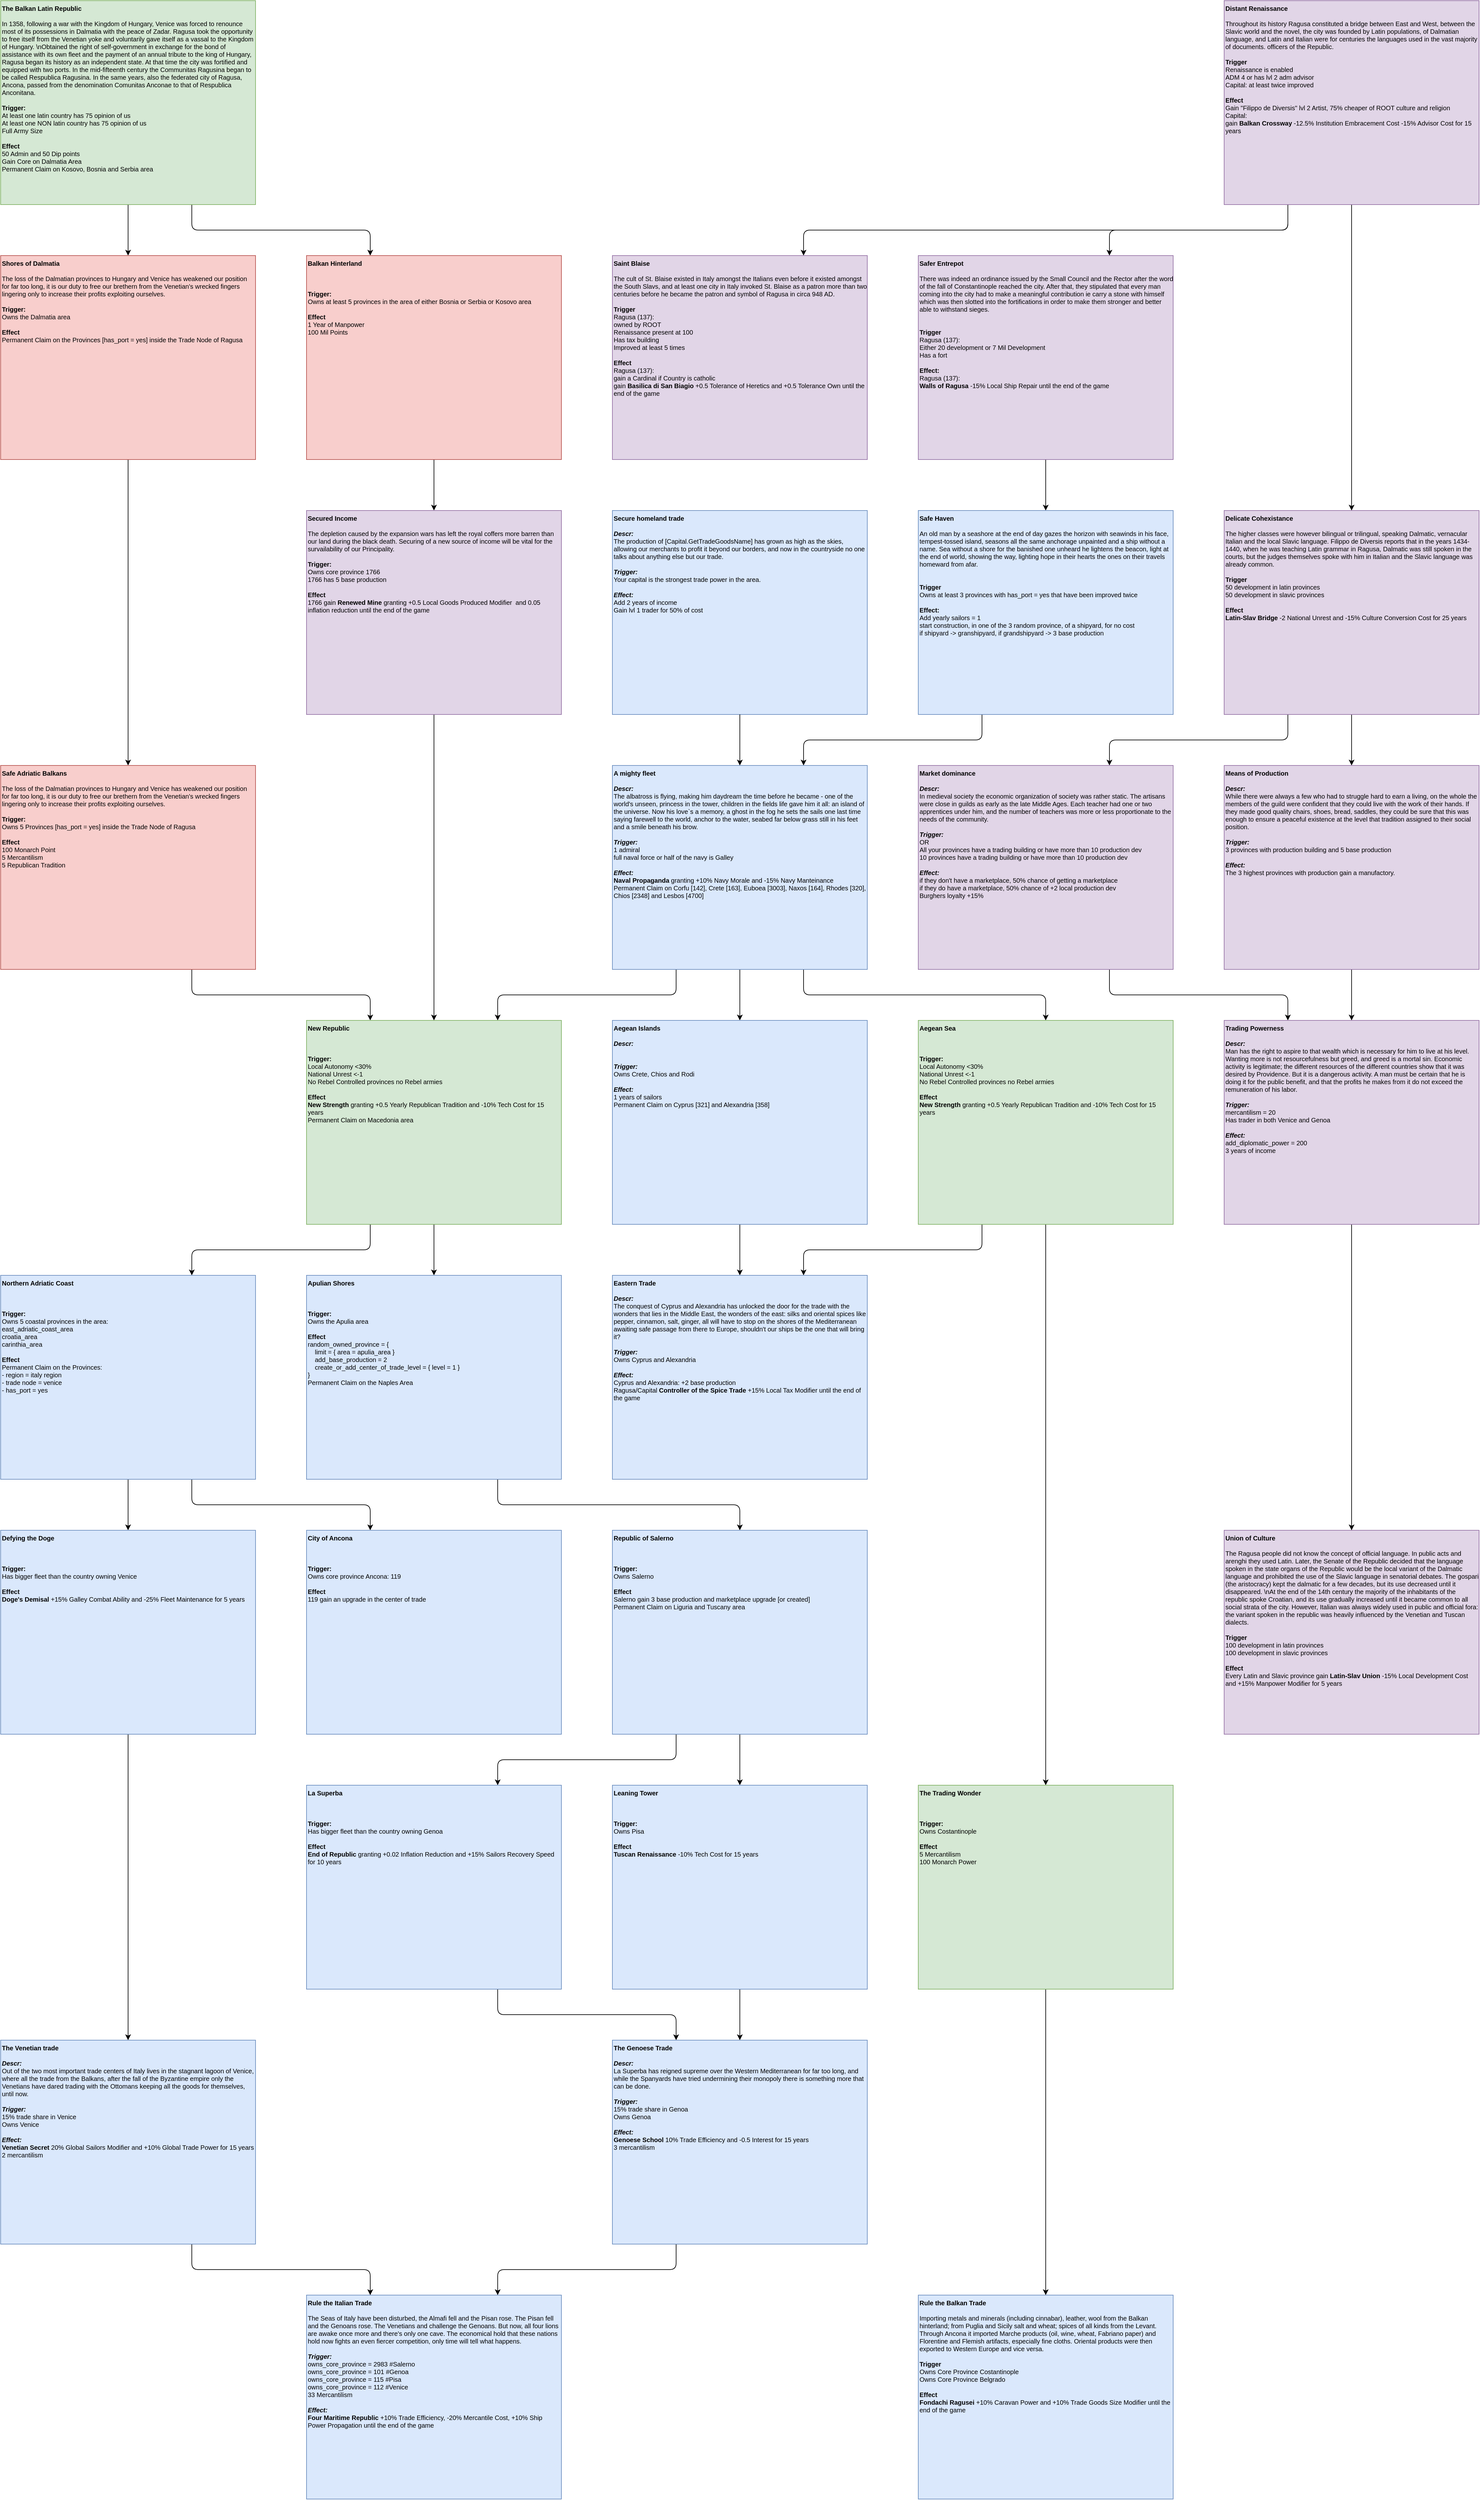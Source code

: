 <mxfile version="14.6.13" type="device"><diagram id="aIOY6IHniiyppu-EEEaJ" name="Page-1"><mxGraphModel dx="3591" dy="1174" grid="1" gridSize="10" guides="1" tooltips="1" connect="1" arrows="1" fold="1" page="1" pageScale="1" pageWidth="850" pageHeight="1100" math="0" shadow="0"><root><mxCell id="0"/><mxCell id="1" parent="0"/><mxCell id="qyjDgIftd9LyswFbz6y3-20" style="edgeStyle=orthogonalEdgeStyle;rounded=1;orthogonalLoop=1;jettySize=auto;html=1;exitX=0.75;exitY=1;exitDx=0;exitDy=0;entryX=0.25;entryY=0;entryDx=0;entryDy=0;" parent="1" source="EPGDnXqA8OE0TLrwl-Bn-1" target="qyjDgIftd9LyswFbz6y3-16" edge="1"><mxGeometry relative="1" as="geometry"/></mxCell><mxCell id="qyjDgIftd9LyswFbz6y3-22" value="" style="edgeStyle=orthogonalEdgeStyle;rounded=1;orthogonalLoop=1;jettySize=auto;html=1;" parent="1" source="EPGDnXqA8OE0TLrwl-Bn-1" target="qyjDgIftd9LyswFbz6y3-21" edge="1"><mxGeometry relative="1" as="geometry"/></mxCell><mxCell id="EPGDnXqA8OE0TLrwl-Bn-1" value="&lt;b style=&quot;font-size: 10px&quot;&gt;The Balkan Latin Republic&lt;br style=&quot;font-size: 10px&quot;&gt;&lt;/b&gt;&lt;br style=&quot;font-size: 10px&quot;&gt;&lt;div style=&quot;font-size: 10px&quot;&gt;In 1358, following a war with the Kingdom of Hungary, Venice was forced to renounce most of its possessions in Dalmatia with the peace of Zadar. Ragusa took the opportunity to free itself from the Venetian yoke and voluntarily gave itself as a vassal to the Kingdom of Hungary. \n&lt;span&gt;Obtained the right of self-government in exchange for the bond of assistance with its own fleet and the payment of an annual tribute to the king of Hungary, Ragusa began its history as an independent state. At that time the city was fortified and equipped with two ports. In the mid-fifteenth century the Communitas Ragusina began to be called Respublica Ragusina. In the same years, also the federated city of Ragusa, Ancona, passed from the denomination Comunitas Anconae to that of Respublica Anconitana.&lt;/span&gt;&lt;/div&gt;&lt;br style=&quot;font-size: 10px&quot;&gt;&lt;b style=&quot;font-size: 10px&quot;&gt;Trigger:&lt;/b&gt;&lt;br style=&quot;font-size: 10px&quot;&gt;At least one latin country has 75 opinion of us&lt;br style=&quot;font-size: 10px&quot;&gt;At least one NON latin country has 75 opinion of us&lt;br&gt;Full Army Size&lt;br&gt;&lt;br style=&quot;font-size: 10px&quot;&gt;&lt;b style=&quot;font-size: 10px&quot;&gt;Effect&lt;/b&gt;&lt;br style=&quot;font-size: 10px&quot;&gt;50 Admin and 50 Dip points&lt;br&gt;Gain Core on Dalmatia Area&lt;br&gt;Permanent Claim on Kosovo, Bosnia and Serbia area" style="rounded=0;whiteSpace=wrap;html=1;align=left;fillColor=#d5e8d4;strokeColor=#82b366;verticalAlign=top;fontSize=10;" parent="1" vertex="1"><mxGeometry width="400" height="320" as="geometry"/></mxCell><mxCell id="qyjDgIftd9LyswFbz6y3-8" value="" style="edgeStyle=orthogonalEdgeStyle;rounded=1;orthogonalLoop=1;jettySize=auto;html=1;" parent="1" source="EPGDnXqA8OE0TLrwl-Bn-21" target="qyjDgIftd9LyswFbz6y3-32" edge="1"><mxGeometry relative="1" as="geometry"/></mxCell><mxCell id="EPGDnXqA8OE0TLrwl-Bn-21" value="&lt;b style=&quot;font-size: 10px&quot;&gt;Safer Entrepot&lt;br style=&quot;font-size: 10px&quot;&gt;&lt;/b&gt;&lt;br style=&quot;font-size: 10px&quot;&gt;&lt;div&gt;There was indeed an ordinance issued by the Small Council and the Rector after the word of the fall of Constantinople reached the city. After that, they stipulated that every man coming into the city had to make a meaningful contribution ie carry a stone with himself which was then slotted into the fortifications in order to make them stronger and better able to withstand sieges.&lt;/div&gt;&lt;div&gt;&lt;br&gt;&lt;/div&gt;&lt;br style=&quot;font-size: 10px&quot;&gt;&lt;b style=&quot;font-size: 10px&quot;&gt;Trigger&lt;/b&gt;&lt;br style=&quot;font-size: 10px&quot;&gt;Ragusa (137):&lt;br style=&quot;font-size: 10px&quot;&gt;Either 20 development or 7 Mil Development&lt;br&gt;Has a fort&lt;br style=&quot;font-size: 10px&quot;&gt;&lt;br style=&quot;font-size: 10px&quot;&gt;&lt;b style=&quot;font-size: 10px&quot;&gt;Effect:&lt;/b&gt;&lt;br style=&quot;font-size: 10px&quot;&gt;Ragusa&amp;nbsp;(137):&amp;nbsp;&lt;br&gt;&lt;b&gt;Walls of Ragusa&lt;/b&gt;&amp;nbsp;-15% Local Ship Repair until the end of the game" style="rounded=0;whiteSpace=wrap;html=1;align=left;fillColor=#e1d5e7;strokeColor=#9673a6;verticalAlign=top;fontSize=10;" parent="1" vertex="1"><mxGeometry x="1440" y="400" width="400" height="320" as="geometry"/></mxCell><mxCell id="EPGDnXqA8OE0TLrwl-Bn-23" style="edgeStyle=orthogonalEdgeStyle;rounded=1;orthogonalLoop=1;jettySize=auto;html=1;exitX=0.25;exitY=1;exitDx=0;exitDy=0;entryX=0.75;entryY=0;entryDx=0;entryDy=0;" parent="1" source="EPGDnXqA8OE0TLrwl-Bn-22" target="EPGDnXqA8OE0TLrwl-Bn-21" edge="1"><mxGeometry relative="1" as="geometry"/></mxCell><mxCell id="qyjDgIftd9LyswFbz6y3-4" style="edgeStyle=orthogonalEdgeStyle;rounded=1;orthogonalLoop=1;jettySize=auto;html=1;exitX=0.25;exitY=1;exitDx=0;exitDy=0;entryX=0.75;entryY=0;entryDx=0;entryDy=0;" parent="1" source="EPGDnXqA8OE0TLrwl-Bn-22" target="qyjDgIftd9LyswFbz6y3-2" edge="1"><mxGeometry relative="1" as="geometry"/></mxCell><mxCell id="qyjDgIftd9LyswFbz6y3-6" value="" style="edgeStyle=orthogonalEdgeStyle;rounded=1;orthogonalLoop=1;jettySize=auto;html=1;" parent="1" source="EPGDnXqA8OE0TLrwl-Bn-22" target="qyjDgIftd9LyswFbz6y3-5" edge="1"><mxGeometry relative="1" as="geometry"/></mxCell><mxCell id="EPGDnXqA8OE0TLrwl-Bn-22" value="&lt;b style=&quot;font-size: 10px&quot;&gt;Distant Renaissance&lt;/b&gt;&lt;br style=&quot;font-size: 10px&quot;&gt;&lt;br style=&quot;font-size: 10px&quot;&gt;&lt;span class=&quot;VIiyi&quot; lang=&quot;en&quot;&gt;&lt;span class=&quot;JLqJ4b ChMk0b&quot;&gt;&lt;span&gt;Throughout its history Ragusa constituted a bridge between East and West, between the Slavic world and the novel, the city was founded by Latin populations, of Dalmatian language, and Latin and Italian were for centuries the languages used in the vast majority of documents.&lt;/span&gt;&lt;/span&gt; &lt;span class=&quot;JLqJ4b ChMk0b&quot;&gt;&lt;span&gt;officers of the Republic.&lt;/span&gt;&lt;/span&gt;&lt;/span&gt;&lt;br style=&quot;font-size: 10px&quot;&gt;&lt;br style=&quot;font-size: 10px&quot;&gt;&lt;b style=&quot;font-size: 10px&quot;&gt;Trigger&lt;/b&gt;&lt;br style=&quot;font-size: 10px&quot;&gt;Renaissance is enabled&lt;br&gt;ADM 4 or has lvl 2 adm advisor&lt;br&gt;Capital: at least twice improved&lt;br style=&quot;font-size: 10px&quot;&gt;&lt;br style=&quot;font-size: 10px&quot;&gt;&lt;b style=&quot;font-size: 10px&quot;&gt;Effect&lt;/b&gt;&lt;br style=&quot;font-size: 10px&quot;&gt;Gain &quot;Filippo de Diversis&quot; lvl 2 Artist, 75% cheaper of ROOT culture and religion&lt;br&gt;Capital:&lt;br&gt;gain &lt;b&gt;Balkan Crossway&lt;/b&gt; -12.5% Institution Embracement Cost -15% Advisor Cost for 15 years" style="rounded=0;whiteSpace=wrap;html=1;align=left;fillColor=#e1d5e7;strokeColor=#9673a6;verticalAlign=top;fontSize=10;" parent="1" vertex="1"><mxGeometry x="1920" width="400" height="320" as="geometry"/></mxCell><mxCell id="3HCpmpxHsUVCSfxJqkYr-24" style="edgeStyle=orthogonalEdgeStyle;rounded=1;orthogonalLoop=1;jettySize=auto;html=1;exitX=0.5;exitY=1;exitDx=0;exitDy=0;" parent="1" edge="1"><mxGeometry relative="1" as="geometry"><mxPoint x="2120" y="1520" as="sourcePoint"/></mxGeometry></mxCell><mxCell id="8p9amlowtGZ-UiPsNf59-4" style="edgeStyle=orthogonalEdgeStyle;rounded=1;orthogonalLoop=1;jettySize=auto;html=1;exitX=0.5;exitY=1;exitDx=0;exitDy=0;" parent="1" edge="1"><mxGeometry relative="1" as="geometry"><mxPoint x="2120" y="1920" as="sourcePoint"/></mxGeometry></mxCell><mxCell id="8p9amlowtGZ-UiPsNf59-9" value="&lt;b style=&quot;font-size: 10px&quot;&gt;Rule the Balkan Trade&lt;br style=&quot;font-size: 10px&quot;&gt;&lt;/b&gt;&lt;br&gt;&lt;span class=&quot;VIiyi&quot; lang=&quot;en&quot;&gt;&lt;span class=&quot;JLqJ4b ChMk0b&quot;&gt;&lt;span&gt;Importing metals and minerals (including cinnabar), leather, wool from the Balkan hinterland;&lt;/span&gt;&lt;/span&gt; &lt;span class=&quot;JLqJ4b ChMk0b&quot;&gt;&lt;span&gt;from Puglia and Sicily salt and wheat;&lt;/span&gt;&lt;/span&gt; &lt;span class=&quot;JLqJ4b ChMk0b&quot;&gt;&lt;span&gt;spices of all kinds from the Levant.&lt;/span&gt;&lt;/span&gt; &lt;span class=&quot;JLqJ4b ChMk0b&quot;&gt;&lt;span&gt;Through Ancona it imported Marche products (oil, wine, wheat, Fabriano paper) and Florentine and Flemish artifacts, especially fine cloths.&lt;/span&gt;&lt;/span&gt; &lt;span class=&quot;JLqJ4b ChMk0b&quot;&gt;&lt;span&gt;Oriental products were then exported to Western Europe and vice versa.&lt;/span&gt;&lt;/span&gt;&lt;/span&gt;&lt;br&gt;&lt;br style=&quot;font-size: 10px&quot;&gt;&lt;b style=&quot;font-size: 10px&quot;&gt;Trigger&lt;/b&gt;&lt;br style=&quot;font-size: 10px&quot;&gt;Owns Core Province Costantinople&lt;br&gt;Owns Core Province Belgrado&lt;br style=&quot;font-size: 10px&quot;&gt;&lt;br style=&quot;font-size: 10px&quot;&gt;&lt;b style=&quot;font-size: 10px&quot;&gt;Effect&lt;/b&gt;&lt;br style=&quot;font-size: 10px&quot;&gt;&lt;b&gt;Fondachi Ragusei&lt;/b&gt;&amp;nbsp;+10% Caravan Power and +10% Trade Goods Size Modifier until the end of the game" style="rounded=0;whiteSpace=wrap;html=1;align=left;fillColor=#dae8fc;strokeColor=#6c8ebf;verticalAlign=top;fontSize=10;" parent="1" vertex="1"><mxGeometry x="1440" y="3600" width="400" height="320" as="geometry"/></mxCell><mxCell id="qyjDgIftd9LyswFbz6y3-1" value="&lt;b&gt;Rule the Italian Trade&lt;/b&gt;&lt;b style=&quot;font-size: 10px&quot;&gt;&lt;br style=&quot;font-size: 10px&quot;&gt;&lt;/b&gt;&lt;br style=&quot;font-size: 10px&quot;&gt;The Seas of Italy have been disturbed, the Almafi fell and the Pisan rose. The Pisan fell and the Genoans rose. The Venetians and challenge the Genoans. But now, all four lions are awake once more and there's only one cave. The economical hold that these nations hold now fights an even fiercer competition, only time will tell what happens.&lt;br style=&quot;font-size: 10px&quot;&gt;&lt;br style=&quot;font-size: 10px&quot;&gt;&lt;b style=&quot;font-size: 10px&quot;&gt;&lt;i style=&quot;font-size: 10px&quot;&gt;Trigger:&lt;br style=&quot;font-size: 10px&quot;&gt;&lt;/i&gt;&lt;/b&gt;&lt;div&gt;owns_core_province = 2983 #Salerno&lt;/div&gt;&lt;div&gt;owns_core_province = 101 #Genoa&lt;/div&gt;&lt;div&gt;owns_core_province = 115 #Pisa&lt;/div&gt;&lt;div&gt;owns_core_province = 112 #Venice&lt;/div&gt;&lt;div&gt;33 Mercantilism&lt;/div&gt;&lt;br style=&quot;font-size: 10px&quot;&gt;&lt;b style=&quot;font-size: 10px&quot;&gt;&lt;i style=&quot;font-size: 10px&quot;&gt;Effect:&lt;br style=&quot;font-size: 10px&quot;&gt;&lt;/i&gt;&lt;/b&gt;&lt;b&gt;Four Maritime Republic&lt;/b&gt;&amp;nbsp;+10% Trade Efficiency, -20% Mercantile Cost, +10% Ship Power Propagation until the end of the game" style="rounded=0;whiteSpace=wrap;html=1;align=left;fillColor=#dae8fc;strokeColor=#6c8ebf;verticalAlign=top;fontSize=10;" parent="1" vertex="1"><mxGeometry x="480" y="3600" width="400" height="320" as="geometry"/></mxCell><mxCell id="qyjDgIftd9LyswFbz6y3-2" value="&lt;b&gt;Saint Blaise&lt;/b&gt;&lt;br style=&quot;font-size: 10px&quot;&gt;&lt;br style=&quot;font-size: 10px&quot;&gt;The cult of St. Blaise existed in Italy amongst the Italians even before it existed amongst the South Slavs, and at least one city in Italy invoked St. Blaise as a patron more than two centuries before he became the patron and symbol of Ragusa in circa 948 AD.&amp;nbsp;&lt;br style=&quot;font-size: 10px&quot;&gt;&lt;br style=&quot;font-size: 10px&quot;&gt;&lt;b style=&quot;font-size: 10px&quot;&gt;Trigger&lt;/b&gt;&lt;br style=&quot;font-size: 10px&quot;&gt;Ragusa&amp;nbsp;(137):&lt;br&gt;owned by ROOT&lt;br&gt;Renaissance present at 100&lt;br&gt;Has tax building&lt;br&gt;Improved at least 5 times&lt;br style=&quot;font-size: 10px&quot;&gt;&lt;br style=&quot;font-size: 10px&quot;&gt;&lt;b style=&quot;font-size: 10px&quot;&gt;Effect&lt;/b&gt;&lt;br style=&quot;font-size: 10px&quot;&gt;Ragusa (137):&lt;br&gt;gain a Cardinal if Country is catholic&lt;br&gt;gain &lt;b&gt;Basilica di San Biagio&lt;/b&gt;&amp;nbsp;+0.5 Tolerance of Heretics and +0.5 Tolerance Own until the end of the game" style="rounded=0;whiteSpace=wrap;html=1;align=left;fillColor=#e1d5e7;strokeColor=#9673a6;verticalAlign=top;fontSize=10;" parent="1" vertex="1"><mxGeometry x="960" y="400" width="400" height="320" as="geometry"/></mxCell><mxCell id="qyjDgIftd9LyswFbz6y3-19" value="" style="edgeStyle=orthogonalEdgeStyle;rounded=1;orthogonalLoop=1;jettySize=auto;html=1;" parent="1" source="qyjDgIftd9LyswFbz6y3-5" target="qyjDgIftd9LyswFbz6y3-55" edge="1"><mxGeometry relative="1" as="geometry"><mxPoint x="2120" y="1420" as="targetPoint"/></mxGeometry></mxCell><mxCell id="qyjDgIftd9LyswFbz6y3-52" value="" style="edgeStyle=orthogonalEdgeStyle;rounded=1;orthogonalLoop=1;jettySize=auto;html=1;fontSize=10;exitX=0.25;exitY=1;exitDx=0;exitDy=0;entryX=0.75;entryY=0;entryDx=0;entryDy=0;" parent="1" source="qyjDgIftd9LyswFbz6y3-5" target="qyjDgIftd9LyswFbz6y3-51" edge="1"><mxGeometry relative="1" as="geometry"/></mxCell><mxCell id="qyjDgIftd9LyswFbz6y3-5" value="&lt;b style=&quot;font-size: 10px&quot;&gt;Delicate Cohexistance&lt;/b&gt;&lt;br style=&quot;font-size: 10px&quot;&gt;&lt;br style=&quot;font-size: 10px&quot;&gt;The higher classes were however bilingual or trilingual, speaking Dalmatic, vernacular Italian and the local Slavic language. Filippo de Diversis reports that in the years 1434-1440, when he was teaching Latin grammar in Ragusa, Dalmatic was still spoken in the courts, but the judges themselves spoke with him in Italian and the Slavic language was already common.&amp;nbsp;&lt;br style=&quot;font-size: 10px&quot;&gt;&lt;br style=&quot;font-size: 10px&quot;&gt;&lt;b style=&quot;font-size: 10px&quot;&gt;Trigger&lt;/b&gt;&lt;br style=&quot;font-size: 10px&quot;&gt;50 development in latin provinces&lt;br&gt;50 development in slavic provinces&lt;br style=&quot;font-size: 10px&quot;&gt;&lt;br style=&quot;font-size: 10px&quot;&gt;&lt;b style=&quot;font-size: 10px&quot;&gt;Effect&lt;/b&gt;&lt;br style=&quot;font-size: 10px&quot;&gt;&lt;b&gt;Latin-Slav&amp;nbsp;Bridge&lt;/b&gt; -2 National Unrest and -15% Culture Conversion Cost for 25 years" style="rounded=0;whiteSpace=wrap;html=1;align=left;fillColor=#e1d5e7;strokeColor=#9673a6;verticalAlign=top;fontSize=10;" parent="1" vertex="1"><mxGeometry x="1920" y="800" width="400" height="320" as="geometry"/></mxCell><mxCell id="qyjDgIftd9LyswFbz6y3-14" style="edgeStyle=orthogonalEdgeStyle;rounded=1;orthogonalLoop=1;jettySize=auto;html=1;exitX=0.25;exitY=1;exitDx=0;exitDy=0;entryX=0.75;entryY=0;entryDx=0;entryDy=0;" parent="1" source="qyjDgIftd9LyswFbz6y3-32" target="qyjDgIftd9LyswFbz6y3-11" edge="1"><mxGeometry relative="1" as="geometry"/></mxCell><mxCell id="qyjDgIftd9LyswFbz6y3-7" value="&lt;div align=&quot;left&quot;&gt;&lt;b&gt;Secure homeland trade&lt;br&gt;&lt;/b&gt;&lt;br&gt;&lt;i style=&quot;font-weight: bold&quot;&gt;Descr:&lt;/i&gt;&lt;br&gt;The production of [Capital.GetTradeGoodsName] has grown as high as the skies, allowing our merchants to profit it beyond our borders, and now in the countryside no one talks about anything else but our trade.&lt;br&gt;&lt;br&gt;&lt;i style=&quot;font-weight: bold&quot;&gt;Trigger:&amp;nbsp;&lt;/i&gt;&lt;b&gt;&lt;i&gt;&lt;br&gt;&lt;/i&gt;&lt;/b&gt;&lt;div&gt;Your capital is the strongest trade power in the area.&lt;/div&gt;&lt;div&gt;&lt;br&gt;&lt;/div&gt;&lt;div&gt;&lt;b&gt;&lt;i&gt;Effect:&lt;/i&gt;&lt;/b&gt;&lt;/div&gt;&lt;div&gt;Add 2 years of income&lt;/div&gt;&lt;div&gt;Gain lvl 1 trader for 50% of cost&lt;/div&gt;&lt;/div&gt;" style="rounded=0;whiteSpace=wrap;html=1;align=left;fillColor=#dae8fc;strokeColor=#6c8ebf;verticalAlign=top;fontSize=10;" parent="1" vertex="1"><mxGeometry x="960" y="800" width="400" height="320" as="geometry"/></mxCell><mxCell id="qyjDgIftd9LyswFbz6y3-28" style="edgeStyle=orthogonalEdgeStyle;rounded=1;orthogonalLoop=1;jettySize=auto;html=1;exitX=0.25;exitY=1;exitDx=0;exitDy=0;entryX=0.75;entryY=0;entryDx=0;entryDy=0;" parent="1" source="qyjDgIftd9LyswFbz6y3-11" target="qyjDgIftd9LyswFbz6y3-25" edge="1"><mxGeometry relative="1" as="geometry"/></mxCell><mxCell id="WyWyEvz7r1lvP5blCHOC-2" value="" style="edgeStyle=orthogonalEdgeStyle;rounded=1;orthogonalLoop=1;jettySize=auto;html=1;exitX=0.75;exitY=1;exitDx=0;exitDy=0;" parent="1" source="qyjDgIftd9LyswFbz6y3-11" target="qyjDgIftd9LyswFbz6y3-46" edge="1"><mxGeometry relative="1" as="geometry"/></mxCell><mxCell id="WyWyEvz7r1lvP5blCHOC-4" style="edgeStyle=orthogonalEdgeStyle;rounded=1;orthogonalLoop=1;jettySize=auto;html=1;exitX=0.5;exitY=1;exitDx=0;exitDy=0;" parent="1" source="qyjDgIftd9LyswFbz6y3-11" target="WyWyEvz7r1lvP5blCHOC-1" edge="1"><mxGeometry relative="1" as="geometry"/></mxCell><mxCell id="qyjDgIftd9LyswFbz6y3-11" value="&lt;div align=&quot;left&quot;&gt;&lt;b&gt;A mighty fleet&lt;/b&gt;&lt;/div&gt;&lt;div align=&quot;left&quot;&gt;&lt;b&gt;&lt;i&gt;&lt;br&gt;Descr:&lt;br&gt;&lt;/i&gt;&lt;/b&gt;The albatross is flying, making him daydream the time before he became - one of the world's unseen, princess in the tower, children in the fields life gave him it all: an island of the universe.&amp;nbsp;Now his love`s a memory, a ghost in the fog he sets the sails one last time saying farewell to the world, anchor to the water, seabed far below grass still in his feet and a smile beneath his brow.&lt;/div&gt;&lt;div align=&quot;left&quot;&gt;&lt;span style=&quot;font-weight: bold&quot;&gt;&lt;span style=&quot;font-weight: 400&quot;&gt;&lt;br&gt;&lt;/span&gt;&lt;i&gt;Trigger:&amp;nbsp;&lt;/i&gt;&lt;/span&gt;&lt;b&gt;&lt;i&gt;&lt;br&gt;&lt;/i&gt;&lt;/b&gt;&lt;div&gt;1 admiral&lt;/div&gt;&lt;div&gt;full naval force or half of the navy is Galley&lt;/div&gt;&lt;div&gt;&lt;br&gt;&lt;/div&gt;&lt;div&gt;&lt;b&gt;&lt;i&gt;Effect:&lt;/i&gt;&lt;/b&gt;&lt;/div&gt;&lt;/div&gt;&lt;div align=&quot;left&quot;&gt;&lt;b&gt;Naval Propaganda&lt;/b&gt;&amp;nbsp;granting +10% Navy Morale and -15% Navy Manteinance&lt;/div&gt;&lt;div align=&quot;left&quot;&gt;Permanent Claim on Corfu [142], Crete [163], Euboea [3003], Naxos [164], Rhodes [320], Chios [2348] and Lesbos [4700]&lt;/div&gt;" style="rounded=0;whiteSpace=wrap;html=1;align=left;fillColor=#dae8fc;strokeColor=#6c8ebf;verticalAlign=top;fontSize=10;" parent="1" vertex="1"><mxGeometry x="960" y="1200" width="400" height="320" as="geometry"/></mxCell><mxCell id="qyjDgIftd9LyswFbz6y3-30" value="" style="edgeStyle=orthogonalEdgeStyle;rounded=1;orthogonalLoop=1;jettySize=auto;html=1;" parent="1" source="qyjDgIftd9LyswFbz6y3-16" target="qyjDgIftd9LyswFbz6y3-43" edge="1"><mxGeometry relative="1" as="geometry"/></mxCell><mxCell id="qyjDgIftd9LyswFbz6y3-16" value="&lt;b style=&quot;font-size: 10px&quot;&gt;Balkan Hinterland&lt;br style=&quot;font-size: 10px&quot;&gt;&lt;/b&gt;&lt;br style=&quot;font-size: 10px&quot;&gt;&lt;div style=&quot;font-size: 10px&quot;&gt;&lt;br&gt;&lt;/div&gt;&lt;br style=&quot;font-size: 10px&quot;&gt;&lt;b style=&quot;font-size: 10px&quot;&gt;Trigger:&lt;/b&gt;&lt;br style=&quot;font-size: 10px&quot;&gt;Owns at least 5 provinces in the area of either Bosnia or Serbia or Kosovo area&lt;br&gt;&lt;br style=&quot;font-size: 10px&quot;&gt;&lt;b style=&quot;font-size: 10px&quot;&gt;Effect&lt;br&gt;&lt;/b&gt;1 Year of Manpower&lt;br&gt;100 Mil Points" style="rounded=0;whiteSpace=wrap;html=1;align=left;fillColor=#f8cecc;strokeColor=#b85450;verticalAlign=top;fontSize=10;" parent="1" vertex="1"><mxGeometry x="480" y="400" width="400" height="320" as="geometry"/></mxCell><mxCell id="qyjDgIftd9LyswFbz6y3-18" value="&lt;b style=&quot;font-size: 10px&quot;&gt;Union of Culture&lt;/b&gt;&lt;br style=&quot;font-size: 10px&quot;&gt;&lt;br style=&quot;font-size: 10px&quot;&gt;The Ragusa people did not know the concept of official language. In public acts and arenghi they used Latin. Later, the Senate of the Republic decided that the language spoken in the state organs of the Republic would be the local variant of the Dalmatic language and prohibited the use of the Slavic language in senatorial debates. The gospari (the aristocracy) kept the dalmatic for a few decades, but its use decreased until it disappeared. \nAt the end of the 14th century the majority of the inhabitants of the republic spoke Croatian, and its use gradually increased until it became common to all social strata of the city. However, Italian was always widely used in public and official fora: the variant spoken in the republic was heavily influenced by the Venetian and Tuscan dialects.&amp;nbsp;&amp;nbsp;&lt;br style=&quot;font-size: 10px&quot;&gt;&lt;br style=&quot;font-size: 10px&quot;&gt;&lt;b style=&quot;font-size: 10px&quot;&gt;Trigger&lt;/b&gt;&lt;br style=&quot;font-size: 10px&quot;&gt;100 development in latin provinces&lt;br&gt;100 development in slavic provinces&lt;br style=&quot;font-size: 10px&quot;&gt;&lt;br style=&quot;font-size: 10px&quot;&gt;&lt;b style=&quot;font-size: 10px&quot;&gt;Effect&lt;/b&gt;&lt;br style=&quot;font-size: 10px&quot;&gt;Every Latin and Slavic province gain&amp;nbsp;&lt;b&gt;Latin-Slav Union&lt;/b&gt;&amp;nbsp;-15% Local Development Cost and +15% Manpower Modifier for 5 years" style="rounded=0;whiteSpace=wrap;html=1;align=left;fillColor=#e1d5e7;strokeColor=#9673a6;verticalAlign=top;fontSize=10;" parent="1" vertex="1"><mxGeometry x="1920" y="2400" width="400" height="320" as="geometry"/></mxCell><mxCell id="qyjDgIftd9LyswFbz6y3-24" value="" style="edgeStyle=orthogonalEdgeStyle;rounded=1;orthogonalLoop=1;jettySize=auto;html=1;" parent="1" source="qyjDgIftd9LyswFbz6y3-21" target="qyjDgIftd9LyswFbz6y3-23" edge="1"><mxGeometry relative="1" as="geometry"/></mxCell><mxCell id="qyjDgIftd9LyswFbz6y3-21" value="&lt;b style=&quot;font-size: 10px&quot;&gt;Shores of Dalmatia&lt;br style=&quot;font-size: 10px&quot;&gt;&lt;/b&gt;&lt;br style=&quot;font-size: 10px&quot;&gt;&lt;div style=&quot;font-size: 10px&quot;&gt;The loss of the Dalmatian provinces to Hungary and Venice has weakened our position for far too long, it is our duty to free our brethern from the Venetian's wrecked fingers lingering only to increase their profits exploiting ourselves.&lt;/div&gt;&lt;br style=&quot;font-size: 10px&quot;&gt;&lt;b style=&quot;font-size: 10px&quot;&gt;Trigger:&lt;/b&gt;&lt;br style=&quot;font-size: 10px&quot;&gt;Owns the Dalmatia area&lt;br&gt;&lt;br style=&quot;font-size: 10px&quot;&gt;&lt;b style=&quot;font-size: 10px&quot;&gt;Effect&lt;/b&gt;&lt;br style=&quot;font-size: 10px&quot;&gt;Permanent Claim on the Provinces [has_port = yes] inside the Trade Node of Ragusa&amp;nbsp;" style="rounded=0;whiteSpace=wrap;html=1;align=left;fillColor=#f8cecc;strokeColor=#b85450;verticalAlign=top;fontSize=10;" parent="1" vertex="1"><mxGeometry y="400" width="400" height="320" as="geometry"/></mxCell><mxCell id="qyjDgIftd9LyswFbz6y3-27" style="edgeStyle=orthogonalEdgeStyle;rounded=1;orthogonalLoop=1;jettySize=auto;html=1;exitX=0.75;exitY=1;exitDx=0;exitDy=0;entryX=0.25;entryY=0;entryDx=0;entryDy=0;" parent="1" source="qyjDgIftd9LyswFbz6y3-23" target="qyjDgIftd9LyswFbz6y3-25" edge="1"><mxGeometry relative="1" as="geometry"/></mxCell><mxCell id="qyjDgIftd9LyswFbz6y3-23" value="&lt;b style=&quot;font-size: 10px&quot;&gt;Safe Adriatic Balkans&lt;br style=&quot;font-size: 10px&quot;&gt;&lt;/b&gt;&lt;br style=&quot;font-size: 10px&quot;&gt;&lt;div style=&quot;font-size: 10px&quot;&gt;The loss of the Dalmatian provinces to Hungary and Venice has weakened our position for far too long, it is our duty to free our brethern from the Venetian's wrecked fingers lingering only to increase their profits exploiting ourselves.&lt;/div&gt;&lt;br style=&quot;font-size: 10px&quot;&gt;&lt;b style=&quot;font-size: 10px&quot;&gt;Trigger:&lt;/b&gt;&lt;br style=&quot;font-size: 10px&quot;&gt;Owns 5 Provinces [has_port = yes] inside the Trade Node of Ragusa&amp;nbsp;&lt;br&gt;&lt;br style=&quot;font-size: 10px&quot;&gt;&lt;b style=&quot;font-size: 10px&quot;&gt;Effect&lt;/b&gt;&lt;br style=&quot;font-size: 10px&quot;&gt;100 Monarch Point&lt;br&gt;5 Mercantilism&lt;br&gt;5 Republican Tradition" style="rounded=0;whiteSpace=wrap;html=1;align=left;fillColor=#f8cecc;strokeColor=#b85450;verticalAlign=top;fontSize=10;" parent="1" vertex="1"><mxGeometry y="1200" width="400" height="320" as="geometry"/></mxCell><mxCell id="qyjDgIftd9LyswFbz6y3-64" value="" style="edgeStyle=orthogonalEdgeStyle;rounded=1;orthogonalLoop=1;jettySize=auto;html=1;fontSize=10;exitX=0.25;exitY=1;exitDx=0;exitDy=0;entryX=0.75;entryY=0;entryDx=0;entryDy=0;" parent="1" source="qyjDgIftd9LyswFbz6y3-25" target="qyjDgIftd9LyswFbz6y3-63" edge="1"><mxGeometry relative="1" as="geometry"><mxPoint x="250" y="1940" as="targetPoint"/></mxGeometry></mxCell><mxCell id="WyWyEvz7r1lvP5blCHOC-3" style="edgeStyle=orthogonalEdgeStyle;rounded=1;orthogonalLoop=1;jettySize=auto;html=1;exitX=0.5;exitY=1;exitDx=0;exitDy=0;" parent="1" source="qyjDgIftd9LyswFbz6y3-25" target="qyjDgIftd9LyswFbz6y3-65" edge="1"><mxGeometry relative="1" as="geometry"/></mxCell><mxCell id="qyjDgIftd9LyswFbz6y3-25" value="&lt;b style=&quot;font-size: 10px&quot;&gt;New Republic&lt;br style=&quot;font-size: 10px&quot;&gt;&lt;/b&gt;&lt;br style=&quot;font-size: 10px&quot;&gt;&lt;div style=&quot;font-size: 10px&quot;&gt;&lt;br&gt;&lt;/div&gt;&lt;br style=&quot;font-size: 10px&quot;&gt;&lt;b style=&quot;font-size: 10px&quot;&gt;Trigger:&lt;/b&gt;&lt;br style=&quot;font-size: 10px&quot;&gt;Local Autonomy &amp;lt;30%&lt;br&gt;National Unrest &amp;lt;-1&lt;br&gt;No Rebel Controlled provinces no Rebel armies&lt;br&gt;&lt;br style=&quot;font-size: 10px&quot;&gt;&lt;b style=&quot;font-size: 10px&quot;&gt;Effect&lt;/b&gt;&lt;br style=&quot;font-size: 10px&quot;&gt;&lt;b&gt;New Strength&lt;/b&gt;&amp;nbsp;granting +0.5 Yearly Republican Tradition and -10% Tech Cost for 15 years&lt;br&gt;Permanent Claim on Macedonia area" style="rounded=0;whiteSpace=wrap;html=1;align=left;fillColor=#d5e8d4;strokeColor=#82b366;verticalAlign=top;fontSize=10;" parent="1" vertex="1"><mxGeometry x="480" y="1600" width="400" height="320" as="geometry"/></mxCell><mxCell id="qyjDgIftd9LyswFbz6y3-31" style="edgeStyle=orthogonalEdgeStyle;rounded=1;orthogonalLoop=1;jettySize=auto;html=1;" parent="1" source="qyjDgIftd9LyswFbz6y3-43" target="qyjDgIftd9LyswFbz6y3-25" edge="1"><mxGeometry relative="1" as="geometry"/></mxCell><mxCell id="qyjDgIftd9LyswFbz6y3-33" style="edgeStyle=orthogonalEdgeStyle;rounded=1;orthogonalLoop=1;jettySize=auto;html=1;" parent="1" source="qyjDgIftd9LyswFbz6y3-7" target="qyjDgIftd9LyswFbz6y3-11" edge="1"><mxGeometry relative="1" as="geometry"/></mxCell><mxCell id="qyjDgIftd9LyswFbz6y3-32" value="&lt;b style=&quot;font-size: 10px&quot;&gt;Safe Haven&lt;br style=&quot;font-size: 10px&quot;&gt;&lt;/b&gt;&lt;br style=&quot;font-size: 10px&quot;&gt;&lt;div&gt;An old man by a seashore at the end of day gazes the horizon with seawinds in his face, tempest-tossed island, seasons all the same anchorage unpainted and a ship without a name. Sea without a shore for the banished one unheard he lightens the beacon, light at the end of world, showing the way, lighting hope in their hearts the ones on their travels homeward from afar.&lt;br&gt;&lt;/div&gt;&lt;div&gt;&lt;br&gt;&lt;/div&gt;&lt;br style=&quot;font-size: 10px&quot;&gt;&lt;b style=&quot;font-size: 10px&quot;&gt;Trigger&lt;/b&gt;&lt;br style=&quot;font-size: 10px&quot;&gt;Owns at least 3 provinces with has_port = yes that have been improved twice&lt;br style=&quot;font-size: 10px&quot;&gt;&lt;br style=&quot;font-size: 10px&quot;&gt;&lt;b style=&quot;font-size: 10px&quot;&gt;Effect:&lt;/b&gt;&lt;br style=&quot;font-size: 10px&quot;&gt;&lt;div align=&quot;left&quot;&gt;Add yearly sailors = 1&lt;/div&gt;&lt;div align=&quot;left&quot;&gt;start construction, in one of the 3 random province, of a shipyard, for no cost&lt;/div&gt;&lt;div align=&quot;left&quot;&gt;if shipyard -&amp;gt; granshipyard, if grandshipyard -&amp;gt; 3 base production&lt;/div&gt;" style="rounded=0;whiteSpace=wrap;html=1;align=left;fillColor=#dae8fc;strokeColor=#6c8ebf;verticalAlign=top;fontSize=10;" parent="1" vertex="1"><mxGeometry x="1440" y="800" width="400" height="320" as="geometry"/></mxCell><mxCell id="qyjDgIftd9LyswFbz6y3-35" style="edgeStyle=orthogonalEdgeStyle;rounded=1;orthogonalLoop=1;jettySize=auto;html=1;exitX=0.25;exitY=1;exitDx=0;exitDy=0;entryX=0.75;entryY=0;entryDx=0;entryDy=0;" parent="1" source="qyjDgIftd9LyswFbz6y3-36" target="qyjDgIftd9LyswFbz6y3-1" edge="1"><mxGeometry relative="1" as="geometry"><mxPoint x="780" y="3200" as="targetPoint"/></mxGeometry></mxCell><mxCell id="qyjDgIftd9LyswFbz6y3-36" value="&lt;b style=&quot;font-size: 10px&quot;&gt;The Genoese Trade&lt;br style=&quot;font-size: 10px&quot;&gt;&lt;/b&gt;&lt;span style=&quot;font-size: 10px&quot;&gt;&lt;span style=&quot;font-size: 10px&quot;&gt;&lt;br style=&quot;font-size: 10px&quot;&gt;&lt;b style=&quot;font-style: italic&quot;&gt;Descr:&lt;/b&gt;&lt;br style=&quot;font-size: 10px&quot;&gt;La Superba has reigned supreme over the Western Mediterranean for far too long, and while the Spanyards have tried undermining their monopoly there is something more that can be done.&lt;br&gt;&lt;br style=&quot;font-size: 10px&quot;&gt;&lt;b style=&quot;font-style: italic&quot;&gt;Trigger:&amp;nbsp;&lt;/b&gt;&lt;/span&gt;&lt;/span&gt;&lt;b style=&quot;font-size: 10px&quot;&gt;&lt;i style=&quot;font-size: 10px&quot;&gt;&lt;br style=&quot;font-size: 10px&quot;&gt;&lt;/i&gt;&lt;/b&gt;&lt;div style=&quot;font-size: 10px&quot;&gt;15% trade share in Genoa&lt;/div&gt;&lt;div style=&quot;font-size: 10px&quot;&gt;Owns Genoa&lt;/div&gt;&lt;div style=&quot;font-size: 10px&quot;&gt;&lt;br&gt;&lt;/div&gt;&lt;div style=&quot;font-size: 10px&quot;&gt;&lt;b style=&quot;font-size: 10px&quot;&gt;&lt;i style=&quot;font-size: 10px&quot;&gt;Effect:&lt;/i&gt;&lt;/b&gt;&lt;/div&gt;&lt;div style=&quot;font-size: 10px&quot;&gt;&lt;span style=&quot;font-size: 10px&quot;&gt;&lt;span style=&quot;font-size: 10px&quot;&gt;&lt;b&gt;Genoese School&lt;/b&gt;&amp;nbsp;10% Trade Efficiency and -0.5 Interest for 15 years&lt;/span&gt;&lt;/span&gt;&lt;/div&gt;&lt;div style=&quot;font-size: 10px&quot;&gt;&lt;span style=&quot;font-size: 10px&quot;&gt;&lt;span style=&quot;font-size: 10px&quot;&gt;3 mercantilism&lt;/span&gt;&lt;/span&gt;&lt;/div&gt;" style="rounded=0;whiteSpace=wrap;html=1;align=left;fontSize=10;fillColor=#dae8fc;strokeColor=#6c8ebf;fontColor=#000000;verticalAlign=top;" parent="1" vertex="1"><mxGeometry x="960" y="3200" width="400" height="320" as="geometry"/></mxCell><mxCell id="qyjDgIftd9LyswFbz6y3-39" style="edgeStyle=orthogonalEdgeStyle;rounded=1;orthogonalLoop=1;jettySize=auto;html=1;exitX=0.75;exitY=1;exitDx=0;exitDy=0;entryX=0.25;entryY=0;entryDx=0;entryDy=0;" parent="1" source="qyjDgIftd9LyswFbz6y3-40" target="qyjDgIftd9LyswFbz6y3-1" edge="1"><mxGeometry relative="1" as="geometry"><mxPoint x="580" y="3200" as="targetPoint"/></mxGeometry></mxCell><mxCell id="qyjDgIftd9LyswFbz6y3-40" value="&lt;b style=&quot;font-size: 10px&quot;&gt;The Venetian trade&lt;br style=&quot;font-size: 10px&quot;&gt;&lt;/b&gt;&lt;span style=&quot;font-size: 10px&quot;&gt;&lt;span style=&quot;font-size: 10px&quot;&gt;&lt;br style=&quot;font-size: 10px&quot;&gt;&lt;i style=&quot;font-weight: bold&quot;&gt;Descr:&lt;/i&gt;&lt;br style=&quot;font-size: 10px&quot;&gt;Out of the two most important trade centers of Italy lives in the stagnant lagoon of Venice, where all the trade from the Balkans, after the fall of the Byzantine empire only the Venetians have dared trading with the Ottomans keeping all the goods for themselves, until now.&lt;br&gt;&lt;br style=&quot;font-size: 10px&quot;&gt;&lt;i style=&quot;font-weight: bold&quot;&gt;Trigger:&amp;nbsp;&lt;/i&gt;&lt;/span&gt;&lt;/span&gt;&lt;b style=&quot;font-size: 10px&quot;&gt;&lt;i style=&quot;font-size: 10px&quot;&gt;&lt;br style=&quot;font-size: 10px&quot;&gt;&lt;/i&gt;&lt;/b&gt;&lt;div style=&quot;font-size: 10px&quot;&gt;15% trade share in Venice&lt;/div&gt;&lt;div style=&quot;font-size: 10px&quot;&gt;Owns Venice&lt;/div&gt;&lt;div style=&quot;font-size: 10px&quot;&gt;&lt;br&gt;&lt;/div&gt;&lt;div style=&quot;font-size: 10px&quot;&gt;&lt;b style=&quot;font-size: 10px&quot;&gt;&lt;i style=&quot;font-size: 10px&quot;&gt;Effect:&lt;/i&gt;&lt;/b&gt;&lt;/div&gt;&lt;div style=&quot;font-size: 10px&quot;&gt;&lt;b&gt;Venetian Secret&lt;/b&gt;&amp;nbsp;20% Global Sailors Modifier and +10% Global Trade Power for 15 years&lt;/div&gt;&lt;div style=&quot;font-size: 10px&quot;&gt;2 mercantilism&lt;br&gt;&lt;/div&gt;" style="rounded=0;whiteSpace=wrap;html=1;align=left;fontSize=10;fillColor=#dae8fc;strokeColor=#6c8ebf;fontColor=#000000;verticalAlign=top;" parent="1" vertex="1"><mxGeometry y="3200" width="400" height="320" as="geometry"/></mxCell><mxCell id="qyjDgIftd9LyswFbz6y3-43" value="&lt;b style=&quot;font-size: 10px;&quot;&gt;Secured Income&lt;/b&gt;&lt;br style=&quot;font-size: 10px;&quot;&gt;&lt;br style=&quot;font-size: 10px;&quot;&gt;The depletion caused by the expansion wars has left the royal coffers more barren than our land during the black death. Securing of a new source of income will be vital for the survailability of our Principality.&lt;br style=&quot;font-size: 10px;&quot;&gt;&lt;br style=&quot;font-size: 10px;&quot;&gt;&lt;b style=&quot;font-size: 10px;&quot;&gt;Trigger:&lt;/b&gt;&lt;br style=&quot;font-size: 10px;&quot;&gt;Owns core province 1766&lt;br style=&quot;font-size: 10px;&quot;&gt;1766 has 5 base production&lt;br style=&quot;font-size: 10px;&quot;&gt;&lt;br style=&quot;font-size: 10px;&quot;&gt;&lt;span style=&quot;font-size: 10px;&quot;&gt;&lt;b style=&quot;font-size: 10px;&quot;&gt;Effect&lt;/b&gt;&lt;br style=&quot;font-size: 10px;&quot;&gt;1766 gain &lt;b style=&quot;font-size: 10px;&quot;&gt;Renewed Mine&lt;/b&gt;&amp;nbsp;granting +0.5 Local Goods Produced Modifier&amp;nbsp; and 0.05 inflation reduction until the end of the game&lt;br style=&quot;font-size: 10px;&quot;&gt;&lt;/span&gt;" style="rounded=0;whiteSpace=wrap;html=1;align=left;fillColor=#e1d5e7;strokeColor=#9673a6;verticalAlign=top;fontSize=10;" parent="1" vertex="1"><mxGeometry x="480" y="800" width="400" height="320" as="geometry"/></mxCell><mxCell id="qyjDgIftd9LyswFbz6y3-49" value="" style="edgeStyle=orthogonalEdgeStyle;rounded=1;orthogonalLoop=1;jettySize=auto;html=1;fontSize=10;" parent="1" source="qyjDgIftd9LyswFbz6y3-46" target="qyjDgIftd9LyswFbz6y3-48" edge="1"><mxGeometry relative="1" as="geometry"/></mxCell><mxCell id="WyWyEvz7r1lvP5blCHOC-7" style="edgeStyle=orthogonalEdgeStyle;rounded=1;orthogonalLoop=1;jettySize=auto;html=1;exitX=0.25;exitY=1;exitDx=0;exitDy=0;entryX=0.75;entryY=0;entryDx=0;entryDy=0;" parent="1" source="qyjDgIftd9LyswFbz6y3-46" target="WyWyEvz7r1lvP5blCHOC-5" edge="1"><mxGeometry relative="1" as="geometry"/></mxCell><mxCell id="qyjDgIftd9LyswFbz6y3-46" value="&lt;b style=&quot;font-size: 10px&quot;&gt;Aegean Sea&lt;br style=&quot;font-size: 10px&quot;&gt;&lt;/b&gt;&lt;br style=&quot;font-size: 10px&quot;&gt;&lt;div style=&quot;font-size: 10px&quot;&gt;&lt;br&gt;&lt;/div&gt;&lt;br style=&quot;font-size: 10px&quot;&gt;&lt;b style=&quot;font-size: 10px&quot;&gt;Trigger:&lt;/b&gt;&lt;br style=&quot;font-size: 10px&quot;&gt;Local Autonomy &amp;lt;30%&lt;br&gt;National Unrest &amp;lt;-1&lt;br&gt;No Rebel Controlled provinces no Rebel armies&lt;br&gt;&lt;br style=&quot;font-size: 10px&quot;&gt;&lt;b style=&quot;font-size: 10px&quot;&gt;Effect&lt;/b&gt;&lt;br style=&quot;font-size: 10px&quot;&gt;&lt;b&gt;New Strength&lt;/b&gt;&amp;nbsp;granting +0.5 Yearly Republican Tradition and -10% Tech Cost for 15 years" style="rounded=0;whiteSpace=wrap;html=1;align=left;fillColor=#d5e8d4;strokeColor=#82b366;verticalAlign=top;fontSize=10;" parent="1" vertex="1"><mxGeometry x="1440" y="1600" width="400" height="320" as="geometry"/></mxCell><mxCell id="qyjDgIftd9LyswFbz6y3-50" value="" style="edgeStyle=orthogonalEdgeStyle;rounded=1;orthogonalLoop=1;jettySize=auto;html=1;fontSize=10;" parent="1" source="qyjDgIftd9LyswFbz6y3-48" target="8p9amlowtGZ-UiPsNf59-9" edge="1"><mxGeometry relative="1" as="geometry"/></mxCell><mxCell id="qyjDgIftd9LyswFbz6y3-48" value="&lt;b style=&quot;font-size: 10px&quot;&gt;The Trading Wonder&lt;br style=&quot;font-size: 10px&quot;&gt;&lt;/b&gt;&lt;br style=&quot;font-size: 10px&quot;&gt;&lt;div style=&quot;font-size: 10px&quot;&gt;&lt;br&gt;&lt;/div&gt;&lt;br style=&quot;font-size: 10px&quot;&gt;&lt;b style=&quot;font-size: 10px&quot;&gt;Trigger:&lt;/b&gt;&lt;br style=&quot;font-size: 10px&quot;&gt;Owns Costantinople&lt;br&gt;&lt;br style=&quot;font-size: 10px&quot;&gt;&lt;span style=&quot;font-size: 10px&quot;&gt;&lt;b&gt;Effect&lt;/b&gt;&lt;br&gt;5 Mercantilism&lt;br&gt;100 Monarch Power&lt;br&gt;&lt;/span&gt;" style="rounded=0;whiteSpace=wrap;html=1;align=left;fillColor=#d5e8d4;strokeColor=#82b366;verticalAlign=top;fontSize=10;" parent="1" vertex="1"><mxGeometry x="1440" y="2800" width="400" height="320" as="geometry"/></mxCell><mxCell id="qyjDgIftd9LyswFbz6y3-60" style="edgeStyle=orthogonalEdgeStyle;rounded=1;orthogonalLoop=1;jettySize=auto;html=1;exitX=0.75;exitY=1;exitDx=0;exitDy=0;fontSize=10;entryX=0.25;entryY=0;entryDx=0;entryDy=0;" parent="1" source="qyjDgIftd9LyswFbz6y3-51" target="qyjDgIftd9LyswFbz6y3-59" edge="1"><mxGeometry relative="1" as="geometry"><mxPoint x="2020" y="2000" as="targetPoint"/></mxGeometry></mxCell><mxCell id="qyjDgIftd9LyswFbz6y3-51" value="&lt;b&gt;Market dominance&lt;br&gt;&lt;/b&gt;&lt;br&gt;&lt;i style=&quot;font-weight: bold&quot;&gt;Descr:&lt;/i&gt;&lt;br&gt;In medieval society the economic organization of society was rather static. The artisans were close in guilds as early as the late Middle Ages. Each teacher had one or two apprentices under him, and the number of teachers was more or less proportionate to the needs of the community.&lt;br&gt;&lt;br&gt;&lt;i style=&quot;font-weight: bold&quot;&gt;Trigger:&amp;nbsp;&lt;/i&gt;&lt;br&gt;&lt;div&gt;OR&amp;nbsp;&lt;/div&gt;&lt;div&gt;All your provinces have a trading building or have more than 10 production dev&lt;/div&gt;&lt;div&gt;10 provinces&amp;nbsp;have a trading building or have more than 10 production dev&lt;/div&gt;&lt;div&gt;&lt;br&gt;&lt;/div&gt;&lt;div&gt;&lt;b&gt;&lt;i&gt;Effect:&lt;/i&gt;&lt;/b&gt;&lt;/div&gt;&lt;div&gt;if they don't have a marketplace, 50% chance of getting a marketplace&lt;/div&gt;&lt;div&gt;if they do have a marketplace, 50% chance of +2 local production dev&lt;/div&gt;&lt;div&gt;Burghers loyalty +15%&lt;/div&gt;" style="rounded=0;whiteSpace=wrap;html=1;align=left;fillColor=#e1d5e7;strokeColor=#9673a6;verticalAlign=top;fontSize=10;" parent="1" vertex="1"><mxGeometry x="1440" y="1200" width="400" height="320" as="geometry"/></mxCell><mxCell id="qyjDgIftd9LyswFbz6y3-61" style="edgeStyle=orthogonalEdgeStyle;rounded=1;orthogonalLoop=1;jettySize=auto;html=1;exitX=0.5;exitY=1;exitDx=0;exitDy=0;fontSize=10;" parent="1" source="qyjDgIftd9LyswFbz6y3-55" target="qyjDgIftd9LyswFbz6y3-59" edge="1"><mxGeometry relative="1" as="geometry"/></mxCell><mxCell id="qyjDgIftd9LyswFbz6y3-55" value="&lt;b style=&quot;font-size: 10px&quot;&gt;Means&amp;nbsp;of Production&lt;br style=&quot;font-size: 10px&quot;&gt;&lt;/b&gt;&lt;br style=&quot;font-size: 10px&quot;&gt;&lt;i style=&quot;font-size: 10px ; font-weight: bold&quot;&gt;Descr:&lt;/i&gt;&lt;br style=&quot;font-size: 10px&quot;&gt;While there were always a few who had to struggle hard to earn a living, on the whole the members of the guild were confident that they could live with the work of their hands. If they made good quality chairs, shoes, bread, saddles, they could be sure that this was enough to ensure a peaceful existence at the level that tradition assigned to their social position.&lt;br&gt;&lt;br style=&quot;font-size: 10px&quot;&gt;&lt;i style=&quot;font-size: 10px ; font-weight: bold&quot;&gt;Trigger:&amp;nbsp;&lt;/i&gt;&lt;b style=&quot;font-size: 10px&quot;&gt;&lt;i style=&quot;font-size: 10px&quot;&gt;&lt;br style=&quot;font-size: 10px&quot;&gt;&lt;/i&gt;&lt;/b&gt;&lt;div style=&quot;font-size: 10px&quot;&gt;3 provinces with production building and 5 base production&lt;/div&gt;&lt;div style=&quot;font-size: 10px&quot;&gt;&lt;br&gt;&lt;/div&gt;&lt;div style=&quot;font-size: 10px&quot;&gt;&lt;font style=&quot;font-size: 10px&quot;&gt;&lt;b style=&quot;font-size: 10px&quot;&gt;&lt;i style=&quot;font-size: 10px&quot;&gt;Effect:&lt;/i&gt;&lt;/b&gt;&lt;/font&gt;&lt;/div&gt;&lt;div style=&quot;font-size: 10px&quot;&gt;The 3 highest provinces with production gain a manufactory.&lt;/div&gt;" style="rounded=0;whiteSpace=wrap;html=1;align=left;fontSize=10;fillColor=#e1d5e7;strokeColor=#9673a6;verticalAlign=top;" parent="1" vertex="1"><mxGeometry x="1920" y="1200" width="400" height="320" as="geometry"/></mxCell><mxCell id="qyjDgIftd9LyswFbz6y3-62" style="edgeStyle=orthogonalEdgeStyle;rounded=1;orthogonalLoop=1;jettySize=auto;html=1;exitX=0.5;exitY=1;exitDx=0;exitDy=0;fontSize=10;" parent="1" source="qyjDgIftd9LyswFbz6y3-59" target="qyjDgIftd9LyswFbz6y3-18" edge="1"><mxGeometry relative="1" as="geometry"/></mxCell><mxCell id="qyjDgIftd9LyswFbz6y3-59" value="&lt;div style=&quot;font-size: 10px&quot; align=&quot;left&quot;&gt;&lt;b style=&quot;font-size: 10px&quot;&gt;Trading Powerness&lt;/b&gt;&lt;/div&gt;&lt;div style=&quot;font-size: 10px&quot; align=&quot;left&quot;&gt;&lt;span style=&quot;font-size: 10px&quot;&gt;&lt;span style=&quot;font-size: 10px&quot;&gt;&lt;br style=&quot;font-size: 10px&quot;&gt;&lt;i style=&quot;font-weight: bold&quot;&gt;Descr:&lt;/i&gt;&lt;/span&gt;&lt;/span&gt;&lt;/div&gt;&lt;div style=&quot;font-size: 10px&quot; align=&quot;left&quot;&gt;&lt;span class=&quot;VIiyi&quot; lang=&quot;en&quot;&gt;&lt;span class=&quot;JLqJ4b ChMk0b&quot;&gt;&lt;span&gt;Man has the right to aspire to that wealth which is necessary for him to live at his level.&lt;/span&gt;&lt;/span&gt; &lt;span class=&quot;JLqJ4b ChMk0b&quot;&gt;&lt;span&gt;Wanting more is not resourcefulness but greed, and greed is a mortal sin.&lt;/span&gt;&lt;/span&gt; &lt;span class=&quot;JLqJ4b ChMk0b&quot;&gt;&lt;span&gt;Economic activity is legitimate;&lt;/span&gt;&lt;/span&gt; &lt;span class=&quot;JLqJ4b ChMk0b&quot;&gt;&lt;span&gt;the different resources of the different countries show that it was desired by Providence.&lt;/span&gt;&lt;/span&gt; &lt;span class=&quot;JLqJ4b ChMk0b&quot;&gt;&lt;span&gt;But it is a dangerous activity.&lt;/span&gt;&lt;/span&gt; &lt;span class=&quot;JLqJ4b ChMk0b&quot;&gt;&lt;span&gt;A man must be certain that he is doing it for the public benefit, and that the profits he makes from it do not exceed the remuneration of his labor.&lt;/span&gt;&lt;/span&gt;&lt;/span&gt;&lt;span style=&quot;font-size: 10px&quot;&gt;&lt;span style=&quot;font-size: 10px&quot;&gt;&lt;br style=&quot;font-size: 10px&quot;&gt;&lt;/span&gt;&lt;/span&gt;&lt;/div&gt;&lt;div style=&quot;font-size: 10px&quot; align=&quot;left&quot;&gt;&lt;span class=&quot;VIiyi&quot; lang=&quot;en&quot;&gt;&lt;span class=&quot;JLqJ4b ChMk0b&quot;&gt;&lt;span&gt;&lt;br&gt;&lt;/span&gt;&lt;/span&gt;&lt;/span&gt;&lt;/div&gt;&lt;div style=&quot;font-size: 10px&quot; align=&quot;left&quot;&gt;&lt;span style=&quot;font-size: 10px&quot;&gt;&lt;span style=&quot;font-size: 10px&quot;&gt;&lt;i style=&quot;font-weight: bold&quot;&gt;Trigger:&amp;nbsp;&lt;/i&gt;&lt;/span&gt;&lt;/span&gt;&lt;b style=&quot;font-size: 10px&quot;&gt;&lt;i style=&quot;font-size: 10px&quot;&gt;&lt;br style=&quot;font-size: 10px&quot;&gt;&lt;/i&gt;&lt;/b&gt;&lt;div style=&quot;font-size: 10px&quot;&gt;mercantilism = 20&lt;/div&gt;&lt;div style=&quot;font-size: 10px&quot;&gt;&lt;span&gt;Has trader in both Venice and Genoa&lt;/span&gt;&lt;/div&gt;&lt;div style=&quot;font-size: 10px&quot;&gt;&lt;br style=&quot;font-size: 10px&quot;&gt;&lt;/div&gt;&lt;div style=&quot;font-size: 10px&quot;&gt;&lt;b style=&quot;font-size: 10px&quot;&gt;&lt;i style=&quot;font-size: 10px&quot;&gt;Effect:&lt;/i&gt;&lt;/b&gt;&lt;/div&gt;&lt;/div&gt;&lt;div style=&quot;font-size: 10px&quot; align=&quot;left&quot;&gt;add_diplomatic_power = 200&lt;/div&gt;&lt;div style=&quot;font-size: 10px&quot; align=&quot;left&quot;&gt;3 years of income&lt;/div&gt;" style="rounded=0;whiteSpace=wrap;html=1;align=left;fontSize=10;fillColor=#e1d5e7;strokeColor=#9673a6;verticalAlign=top;" parent="1" vertex="1"><mxGeometry x="1920" y="1600" width="400" height="320" as="geometry"/></mxCell><mxCell id="qyjDgIftd9LyswFbz6y3-77" value="" style="edgeStyle=orthogonalEdgeStyle;rounded=1;orthogonalLoop=1;jettySize=auto;html=1;fontSize=10;" parent="1" source="qyjDgIftd9LyswFbz6y3-63" target="qyjDgIftd9LyswFbz6y3-76" edge="1"><mxGeometry relative="1" as="geometry"/></mxCell><mxCell id="qyjDgIftd9LyswFbz6y3-79" value="" style="edgeStyle=orthogonalEdgeStyle;rounded=1;orthogonalLoop=1;jettySize=auto;html=1;fontSize=10;exitX=0.75;exitY=1;exitDx=0;exitDy=0;entryX=0.25;entryY=0;entryDx=0;entryDy=0;" parent="1" source="qyjDgIftd9LyswFbz6y3-63" target="qyjDgIftd9LyswFbz6y3-78" edge="1"><mxGeometry relative="1" as="geometry"/></mxCell><mxCell id="qyjDgIftd9LyswFbz6y3-63" value="&lt;b style=&quot;font-size: 10px&quot;&gt;Northern Adriatic Coast&lt;br style=&quot;font-size: 10px&quot;&gt;&lt;/b&gt;&lt;br style=&quot;font-size: 10px&quot;&gt;&lt;div style=&quot;font-size: 10px&quot;&gt;&lt;br&gt;&lt;/div&gt;&lt;br style=&quot;font-size: 10px&quot;&gt;&lt;b style=&quot;font-size: 10px&quot;&gt;Trigger:&lt;/b&gt;&lt;br style=&quot;font-size: 10px&quot;&gt;Owns 5 coastal provinces in the area:&lt;br&gt;east_adriatic_coast_area&lt;br&gt;croatia_area&lt;br&gt;carinthia_area&lt;br&gt;&lt;br style=&quot;font-size: 10px&quot;&gt;&lt;b style=&quot;font-size: 10px&quot;&gt;Effect&lt;br&gt;&lt;/b&gt;Permanent Claim on the Provinces:&lt;br&gt;- region = italy region&lt;br&gt;- trade node = venice&lt;br&gt;- has_port = yes&lt;br&gt;" style="rounded=0;whiteSpace=wrap;html=1;align=left;fillColor=#dae8fc;strokeColor=#6c8ebf;verticalAlign=top;fontSize=10;" parent="1" vertex="1"><mxGeometry y="2000" width="400" height="320" as="geometry"/></mxCell><mxCell id="qyjDgIftd9LyswFbz6y3-69" value="" style="edgeStyle=orthogonalEdgeStyle;rounded=1;orthogonalLoop=1;jettySize=auto;html=1;fontSize=10;exitX=0.75;exitY=1;exitDx=0;exitDy=0;" parent="1" source="qyjDgIftd9LyswFbz6y3-65" target="qyjDgIftd9LyswFbz6y3-68" edge="1"><mxGeometry relative="1" as="geometry"/></mxCell><mxCell id="qyjDgIftd9LyswFbz6y3-65" value="&lt;b style=&quot;font-size: 10px&quot;&gt;Apulian Shores&lt;br style=&quot;font-size: 10px&quot;&gt;&lt;/b&gt;&lt;br style=&quot;font-size: 10px&quot;&gt;&lt;div style=&quot;font-size: 10px&quot;&gt;&lt;br&gt;&lt;/div&gt;&lt;br style=&quot;font-size: 10px&quot;&gt;&lt;b style=&quot;font-size: 10px&quot;&gt;Trigger:&lt;/b&gt;&lt;br style=&quot;font-size: 10px&quot;&gt;Owns the Apulia area&lt;br&gt;&lt;br style=&quot;font-size: 10px&quot;&gt;&lt;b style=&quot;font-size: 10px&quot;&gt;Effect&lt;/b&gt;&lt;br style=&quot;font-size: 10px&quot;&gt;&lt;div&gt;random_owned_province = {&lt;/div&gt;&lt;div&gt;&lt;span&gt;&lt;/span&gt;&amp;nbsp; &amp;nbsp; limit = { area = apulia_area }&lt;/div&gt;&amp;nbsp; &amp;nbsp;&amp;nbsp;&lt;span&gt;add_base_production = 2&lt;/span&gt;&lt;br&gt;&amp;nbsp; &amp;nbsp;&amp;nbsp;&lt;span&gt;create_or_add_center_of_trade_level = { level = 1 }&lt;/span&gt;&lt;br&gt;&lt;div&gt;}&lt;/div&gt;&lt;div&gt;Permanent Claim on the Naples Area&lt;/div&gt;" style="rounded=0;whiteSpace=wrap;html=1;align=left;fillColor=#dae8fc;strokeColor=#6c8ebf;verticalAlign=top;fontSize=10;" parent="1" vertex="1"><mxGeometry x="480" y="2000" width="400" height="320" as="geometry"/></mxCell><mxCell id="qyjDgIftd9LyswFbz6y3-71" value="" style="edgeStyle=orthogonalEdgeStyle;rounded=1;orthogonalLoop=1;jettySize=auto;html=1;fontSize=10;" parent="1" source="qyjDgIftd9LyswFbz6y3-68" target="qyjDgIftd9LyswFbz6y3-70" edge="1"><mxGeometry relative="1" as="geometry"/></mxCell><mxCell id="qyjDgIftd9LyswFbz6y3-73" value="" style="edgeStyle=orthogonalEdgeStyle;rounded=1;orthogonalLoop=1;jettySize=auto;html=1;fontSize=10;exitX=0.25;exitY=1;exitDx=0;exitDy=0;entryX=0.75;entryY=0;entryDx=0;entryDy=0;" parent="1" source="qyjDgIftd9LyswFbz6y3-68" target="qyjDgIftd9LyswFbz6y3-72" edge="1"><mxGeometry relative="1" as="geometry"/></mxCell><mxCell id="qyjDgIftd9LyswFbz6y3-68" value="&lt;b&gt;Republic of Salerno&lt;/b&gt;&lt;b style=&quot;font-size: 10px&quot;&gt;&lt;br style=&quot;font-size: 10px&quot;&gt;&lt;/b&gt;&lt;br style=&quot;font-size: 10px&quot;&gt;&lt;div style=&quot;font-size: 10px&quot;&gt;&lt;br&gt;&lt;/div&gt;&lt;br style=&quot;font-size: 10px&quot;&gt;&lt;b style=&quot;font-size: 10px&quot;&gt;Trigger:&lt;/b&gt;&lt;br style=&quot;font-size: 10px&quot;&gt;Owns Salerno&lt;br&gt;&lt;br style=&quot;font-size: 10px&quot;&gt;&lt;b style=&quot;font-size: 10px&quot;&gt;Effect&lt;/b&gt;&lt;br style=&quot;font-size: 10px&quot;&gt;Salerno gain 3 base production and marketplace upgrade [or created]&lt;br&gt;Permanent Claim on Liguria and Tuscany area" style="rounded=0;whiteSpace=wrap;html=1;align=left;fillColor=#dae8fc;strokeColor=#6c8ebf;verticalAlign=top;fontSize=10;" parent="1" vertex="1"><mxGeometry x="960" y="2400" width="400" height="320" as="geometry"/></mxCell><mxCell id="qyjDgIftd9LyswFbz6y3-74" style="edgeStyle=orthogonalEdgeStyle;rounded=1;orthogonalLoop=1;jettySize=auto;html=1;exitX=0.5;exitY=1;exitDx=0;exitDy=0;fontSize=10;" parent="1" source="qyjDgIftd9LyswFbz6y3-70" target="qyjDgIftd9LyswFbz6y3-36" edge="1"><mxGeometry relative="1" as="geometry"/></mxCell><mxCell id="qyjDgIftd9LyswFbz6y3-70" value="&lt;b&gt;Leaning Tower&amp;nbsp;&lt;/b&gt;&lt;br style=&quot;font-size: 10px&quot;&gt;&lt;br style=&quot;font-size: 10px&quot;&gt;&lt;div style=&quot;font-size: 10px&quot;&gt;&lt;br&gt;&lt;/div&gt;&lt;br style=&quot;font-size: 10px&quot;&gt;&lt;b style=&quot;font-size: 10px&quot;&gt;Trigger:&lt;/b&gt;&lt;br style=&quot;font-size: 10px&quot;&gt;Owns Pisa&lt;br&gt;&lt;br style=&quot;font-size: 10px&quot;&gt;&lt;span style=&quot;font-size: 10px&quot;&gt;&lt;b&gt;Effect&lt;/b&gt;&lt;br&gt;&lt;b&gt;Tuscan Renaissance&lt;/b&gt;&amp;nbsp;-10% Tech Cost for 15 years&lt;br&gt;&lt;/span&gt;" style="rounded=0;whiteSpace=wrap;html=1;align=left;fillColor=#dae8fc;strokeColor=#6c8ebf;verticalAlign=top;fontSize=10;" parent="1" vertex="1"><mxGeometry x="960" y="2800" width="400" height="320" as="geometry"/></mxCell><mxCell id="qyjDgIftd9LyswFbz6y3-75" style="edgeStyle=orthogonalEdgeStyle;rounded=1;orthogonalLoop=1;jettySize=auto;html=1;exitX=0.75;exitY=1;exitDx=0;exitDy=0;entryX=0.25;entryY=0;entryDx=0;entryDy=0;fontSize=10;" parent="1" source="qyjDgIftd9LyswFbz6y3-72" target="qyjDgIftd9LyswFbz6y3-36" edge="1"><mxGeometry relative="1" as="geometry"/></mxCell><mxCell id="qyjDgIftd9LyswFbz6y3-72" value="&lt;b&gt;La Superba&lt;/b&gt;&lt;br&gt;&lt;br&gt;&lt;div&gt;&lt;br&gt;&lt;/div&gt;&lt;br&gt;&lt;b&gt;Trigger:&lt;/b&gt;&lt;br&gt;Has bigger fleet than the country owning Genoa&lt;br&gt;&lt;br&gt;&lt;b&gt;Effect&lt;/b&gt;&lt;br&gt;&lt;b&gt;End of Republic&lt;/b&gt;&amp;nbsp;granting +0.02 Inflation Reduction and +15% Sailors Recovery Speed for 10 years" style="rounded=0;whiteSpace=wrap;html=1;align=left;fillColor=#dae8fc;strokeColor=#6c8ebf;verticalAlign=top;fontSize=10;" parent="1" vertex="1"><mxGeometry x="480" y="2800" width="400" height="320" as="geometry"/></mxCell><mxCell id="qyjDgIftd9LyswFbz6y3-80" style="edgeStyle=orthogonalEdgeStyle;rounded=1;orthogonalLoop=1;jettySize=auto;html=1;exitX=0.5;exitY=1;exitDx=0;exitDy=0;fontSize=10;" parent="1" source="qyjDgIftd9LyswFbz6y3-76" target="qyjDgIftd9LyswFbz6y3-40" edge="1"><mxGeometry relative="1" as="geometry"/></mxCell><mxCell id="qyjDgIftd9LyswFbz6y3-76" value="&lt;b style=&quot;font-size: 10px&quot;&gt;Defying the Doge&lt;br style=&quot;font-size: 10px&quot;&gt;&lt;/b&gt;&lt;br style=&quot;font-size: 10px&quot;&gt;&lt;div style=&quot;font-size: 10px&quot;&gt;&lt;br&gt;&lt;/div&gt;&lt;br style=&quot;font-size: 10px&quot;&gt;&lt;b style=&quot;font-size: 10px&quot;&gt;Trigger:&lt;/b&gt;&lt;br style=&quot;font-size: 10px&quot;&gt;Has bigger fleet than the country owning Venice&lt;br&gt;&lt;br style=&quot;font-size: 10px&quot;&gt;&lt;b style=&quot;font-size: 10px&quot;&gt;Effect&lt;br&gt;&lt;/b&gt;&lt;b&gt;Doge's Demisal&lt;/b&gt;&amp;nbsp;+15% Galley Combat Ability and -25% Fleet Maintenance for 5 years" style="rounded=0;whiteSpace=wrap;html=1;align=left;fillColor=#dae8fc;strokeColor=#6c8ebf;verticalAlign=top;fontSize=10;" parent="1" vertex="1"><mxGeometry y="2400" width="400" height="320" as="geometry"/></mxCell><mxCell id="qyjDgIftd9LyswFbz6y3-78" value="&lt;b style=&quot;font-size: 10px&quot;&gt;City of Ancona&lt;br style=&quot;font-size: 10px&quot;&gt;&lt;/b&gt;&lt;br style=&quot;font-size: 10px&quot;&gt;&lt;div style=&quot;font-size: 10px&quot;&gt;&lt;br&gt;&lt;/div&gt;&lt;br style=&quot;font-size: 10px&quot;&gt;&lt;b style=&quot;font-size: 10px&quot;&gt;Trigger:&lt;/b&gt;&lt;br style=&quot;font-size: 10px&quot;&gt;Owns core province Ancona:&amp;nbsp;119&amp;nbsp;&lt;br&gt;&lt;br style=&quot;font-size: 10px&quot;&gt;&lt;b style=&quot;font-size: 10px&quot;&gt;Effect&lt;br&gt;&lt;/b&gt;119 gain an upgrade in the center of trade" style="rounded=0;whiteSpace=wrap;html=1;align=left;fillColor=#dae8fc;strokeColor=#6c8ebf;verticalAlign=top;fontSize=10;" parent="1" vertex="1"><mxGeometry x="480" y="2400" width="400" height="320" as="geometry"/></mxCell><mxCell id="WyWyEvz7r1lvP5blCHOC-6" value="" style="edgeStyle=orthogonalEdgeStyle;rounded=1;orthogonalLoop=1;jettySize=auto;html=1;" parent="1" source="WyWyEvz7r1lvP5blCHOC-1" target="WyWyEvz7r1lvP5blCHOC-5" edge="1"><mxGeometry relative="1" as="geometry"/></mxCell><mxCell id="WyWyEvz7r1lvP5blCHOC-1" value="&lt;div align=&quot;left&quot;&gt;&lt;b&gt;Aegean Islands&lt;/b&gt;&lt;/div&gt;&lt;div align=&quot;left&quot;&gt;&lt;b&gt;&lt;i&gt;&lt;br&gt;Descr:&lt;br&gt;&lt;/i&gt;&lt;/b&gt;&lt;br&gt;&lt;/div&gt;&lt;div align=&quot;left&quot;&gt;&lt;span style=&quot;font-weight: bold&quot;&gt;&lt;span style=&quot;font-weight: 400&quot;&gt;&lt;br&gt;&lt;/span&gt;&lt;i&gt;Trigger:&amp;nbsp;&lt;/i&gt;&lt;/span&gt;&lt;b&gt;&lt;i&gt;&lt;br&gt;&lt;/i&gt;&lt;/b&gt;&lt;div&gt;Owns Crete, Chios and Rodi&lt;/div&gt;&lt;div&gt;&lt;br&gt;&lt;/div&gt;&lt;div&gt;&lt;b&gt;&lt;i&gt;Effect:&lt;/i&gt;&lt;/b&gt;&lt;/div&gt;&lt;/div&gt;&lt;div align=&quot;left&quot;&gt;1 years of sailors&lt;/div&gt;&lt;div align=&quot;left&quot;&gt;Permanent Claim on Cyprus [321] and Alexandria [358]&lt;/div&gt;" style="rounded=0;whiteSpace=wrap;html=1;align=left;fillColor=#dae8fc;strokeColor=#6c8ebf;verticalAlign=top;fontSize=10;" parent="1" vertex="1"><mxGeometry x="960" y="1600" width="400" height="320" as="geometry"/></mxCell><mxCell id="WyWyEvz7r1lvP5blCHOC-5" value="&lt;div align=&quot;left&quot;&gt;&lt;b&gt;Eastern Trade&lt;/b&gt;&lt;/div&gt;&lt;div align=&quot;left&quot;&gt;&lt;b&gt;&lt;i&gt;&lt;br&gt;Descr:&lt;br&gt;&lt;/i&gt;&lt;/b&gt;&lt;div&gt;The conquest of Cyprus and Alexandria has unlocked the door for the trade with the wonders that lies in the Middle East, the wonders of the east: silks and oriental spices like pepper, cinnamon, salt, ginger, all will have to stop on the shores of the Mediterranean awaiting safe passage from there to Europe, shouldn't our ships be the one that will bring it?&lt;/div&gt;&lt;/div&gt;&lt;div align=&quot;left&quot;&gt;&lt;span style=&quot;font-weight: bold&quot;&gt;&lt;span style=&quot;font-weight: 400&quot;&gt;&lt;br&gt;&lt;/span&gt;&lt;i&gt;Trigger:&amp;nbsp;&lt;/i&gt;&lt;/span&gt;&lt;b&gt;&lt;i&gt;&lt;br&gt;&lt;/i&gt;&lt;/b&gt;&lt;div&gt;Owns Cyprus and Alexandria&lt;/div&gt;&lt;div&gt;&lt;br&gt;&lt;/div&gt;&lt;div&gt;&lt;b&gt;&lt;i&gt;Effect:&lt;/i&gt;&lt;/b&gt;&lt;/div&gt;&lt;/div&gt;&lt;div align=&quot;left&quot;&gt;Cyprus and Alexandria: +2 base production&lt;/div&gt;Ragusa/Capital&amp;nbsp;&lt;b&gt;Controller of the Spice Trade&lt;/b&gt;&amp;nbsp;+15% Local Tax Modifier until the end of the game" style="rounded=0;whiteSpace=wrap;html=1;align=left;fillColor=#dae8fc;strokeColor=#6c8ebf;verticalAlign=top;fontSize=10;" parent="1" vertex="1"><mxGeometry x="960" y="2000" width="400" height="320" as="geometry"/></mxCell></root></mxGraphModel></diagram></mxfile>